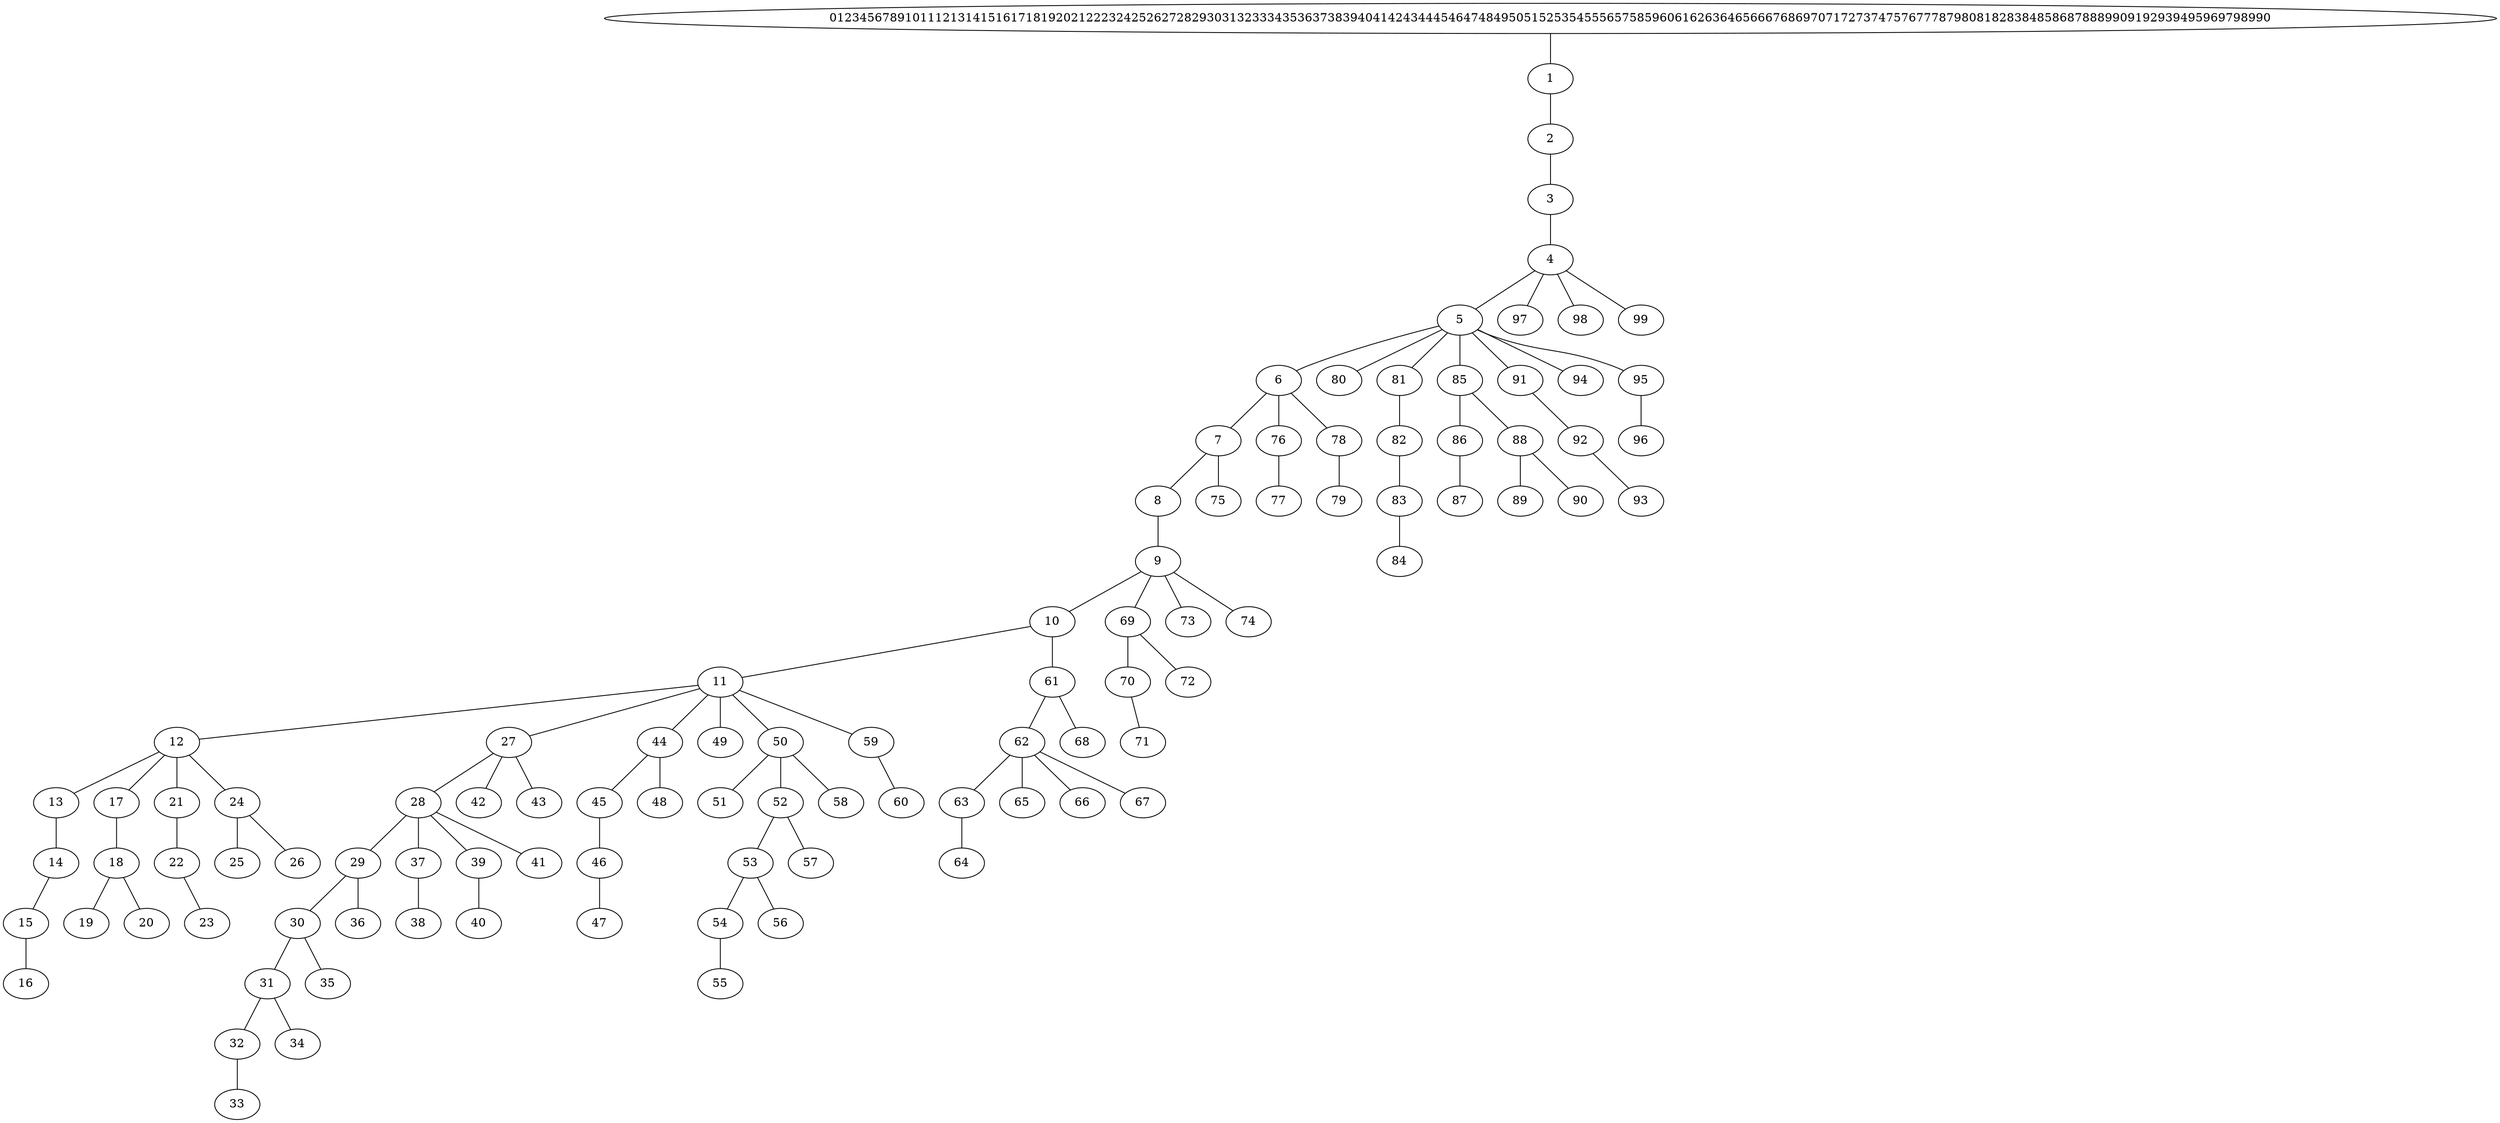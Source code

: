 graph G {
01234567891011121314151617181920212223242526272829303132333435363738394041424344454647484950515253545556575859606162636465666768697071727374757677787980818283848586878889909192939495969798990 -- 1
1 -- 2
2 -- 3
3 -- 4
4 -- 5
5 -- 6
6 -- 7
7 -- 8
8 -- 9
9 -- 10
10 -- 11
11 -- 12
12 -- 13
13 -- 14
14 -- 15
15 -- 16
12 -- 17
17 -- 18
18 -- 19
18 -- 20
12 -- 21
21 -- 22
22 -- 23
12 -- 24
24 -- 25
24 -- 26
11 -- 27
27 -- 28
28 -- 29
29 -- 30
30 -- 31
31 -- 32
32 -- 33
31 -- 34
30 -- 35
29 -- 36
28 -- 37
37 -- 38
28 -- 39
39 -- 40
28 -- 41
27 -- 42
27 -- 43
11 -- 44
44 -- 45
45 -- 46
46 -- 47
44 -- 48
11 -- 49
11 -- 50
50 -- 51
50 -- 52
52 -- 53
53 -- 54
54 -- 55
53 -- 56
52 -- 57
50 -- 58
11 -- 59
59 -- 60
10 -- 61
61 -- 62
62 -- 63
63 -- 64
62 -- 65
62 -- 66
62 -- 67
61 -- 68
9 -- 69
69 -- 70
70 -- 71
69 -- 72
9 -- 73
9 -- 74
7 -- 75
6 -- 76
76 -- 77
6 -- 78
78 -- 79
5 -- 80
5 -- 81
81 -- 82
82 -- 83
83 -- 84
5 -- 85
85 -- 86
86 -- 87
85 -- 88
88 -- 89
88 -- 90
5 -- 91
91 -- 92
92 -- 93
5 -- 94
5 -- 95
95 -- 96
4 -- 97
4 -- 98
4 -- 99
}
